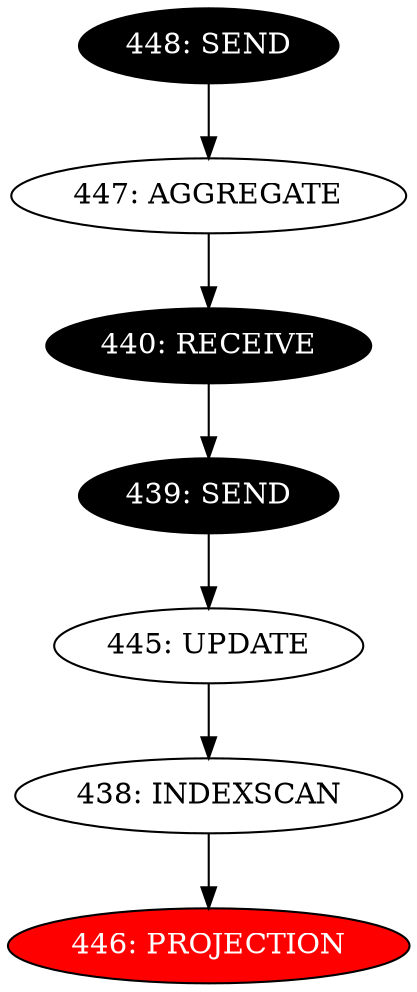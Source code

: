 digraph name {
438 [label="438: INDEXSCAN" ];
438 -> 446;
446 [label="446: PROJECTION" fontcolor="white" style="filled" fillcolor="red"];
445 [label="445: UPDATE" ];
445 -> 438;
439 [label="439: SEND" fontcolor="white" style="filled" fillcolor="black"];
439 -> 445;
440 [label="440: RECEIVE" fontcolor="white" style="filled" fillcolor="black"];
440 -> 439;
447 [label="447: AGGREGATE" ];
447 -> 440;
448 [label="448: SEND" fontcolor="white" style="filled" fillcolor="black"];
448 -> 447;

}

